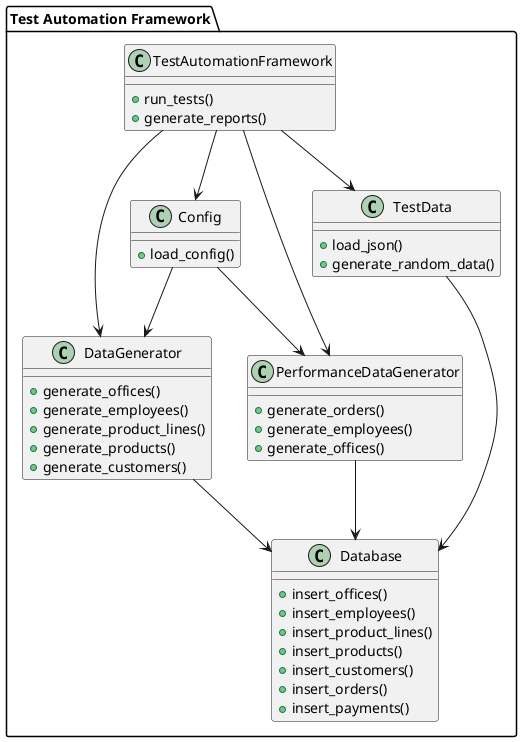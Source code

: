 @startuml
package "Test Automation Framework" {
    class TestAutomationFramework {
        +run_tests()
        +generate_reports()
    }

    class DataGenerator {
        +generate_offices()
        +generate_employees()
        +generate_product_lines()
        +generate_products()
        +generate_customers()
    }

    class PerformanceDataGenerator {
        +generate_orders()
        +generate_employees()
        +generate_offices()
    }

    class Database {
        +insert_offices()
        +insert_employees()
        +insert_product_lines()
        +insert_products()
        +insert_customers()
        +insert_orders()
        +insert_payments()
    }

    class TestData {
        +load_json()
        +generate_random_data()
    }

    class Config {
        +load_config()
    }

    TestAutomationFramework --> DataGenerator
    TestAutomationFramework --> PerformanceDataGenerator
    TestAutomationFramework --> TestData
    TestAutomationFramework --> Config
    DataGenerator --> Database
    PerformanceDataGenerator --> Database
    TestData --> Database
    Config --> DataGenerator
    Config --> PerformanceDataGenerator
}
@enduml
